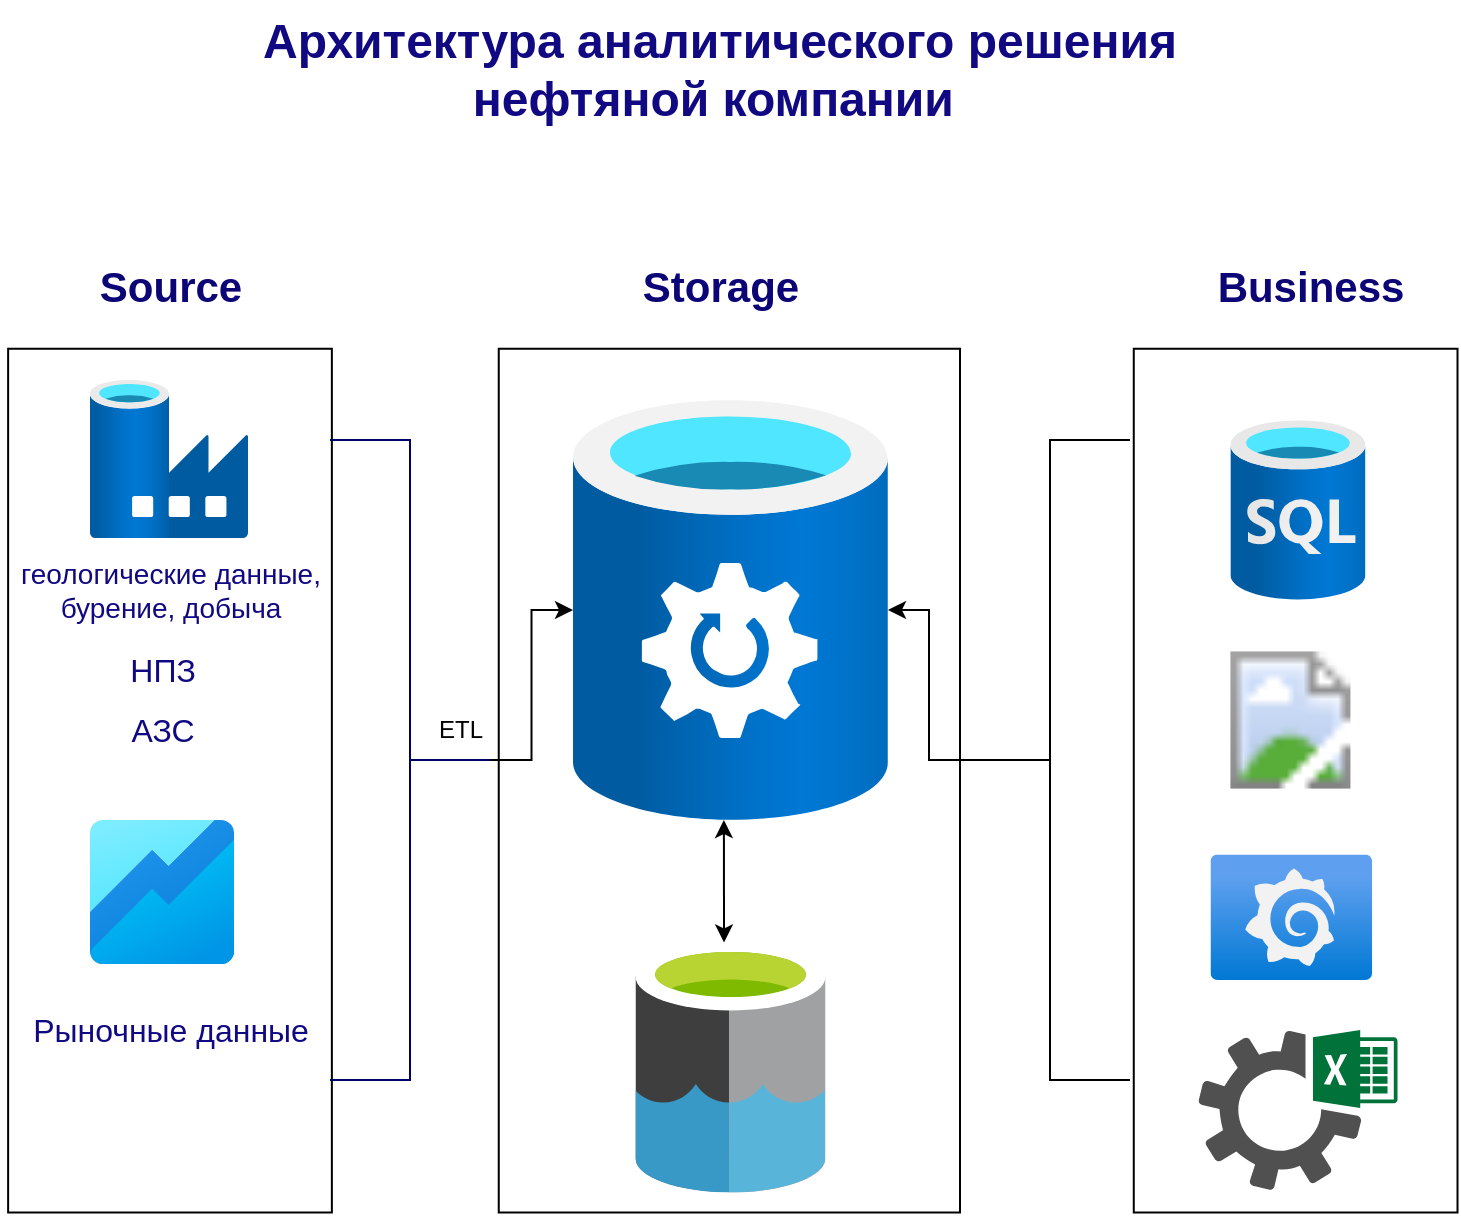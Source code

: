 <mxfile version="26.0.4">
  <diagram name="Страница — 1" id="6tCrQbSIe1BAK99NylLT">
    <mxGraphModel dx="1475" dy="844" grid="1" gridSize="10" guides="1" tooltips="1" connect="1" arrows="1" fold="1" page="1" pageScale="1" pageWidth="827" pageHeight="1169" math="0" shadow="0">
      <root>
        <mxCell id="0" />
        <mxCell id="1" parent="0" />
        <mxCell id="ufAHFsf4ZeUtqPQFCs-o-25" value="" style="verticalLabelPosition=bottom;verticalAlign=top;html=1;shape=mxgraph.basic.rect;fillColor2=none;strokeWidth=1;size=20;indent=5;fillColor=none;rotation=90;" vertex="1" parent="1">
          <mxGeometry x="183.75" y="305" width="431.88" height="230.63" as="geometry" />
        </mxCell>
        <mxCell id="ufAHFsf4ZeUtqPQFCs-o-24" value="" style="verticalLabelPosition=bottom;verticalAlign=top;html=1;shape=mxgraph.basic.rect;fillColor2=none;strokeWidth=1;size=20;indent=5;fillColor=none;rotation=90;" vertex="1" parent="1">
          <mxGeometry x="-95.94" y="339.38" width="431.88" height="161.87" as="geometry" />
        </mxCell>
        <mxCell id="ufAHFsf4ZeUtqPQFCs-o-7" value="&lt;font&gt;Source&lt;/font&gt;" style="text;html=1;align=center;verticalAlign=middle;resizable=0;points=[];autosize=1;strokeColor=none;fillColor=none;fontStyle=1;fontColor=light-dark(#0c0576, #ededed);fontSize=21;" vertex="1" parent="1">
          <mxGeometry x="75" y="153" width="90" height="40" as="geometry" />
        </mxCell>
        <mxCell id="ufAHFsf4ZeUtqPQFCs-o-8" value="&lt;span style=&quot;text-wrap: wrap;&quot;&gt;Storage&lt;/span&gt;" style="text;html=1;align=center;verticalAlign=middle;resizable=0;points=[];autosize=1;strokeColor=none;fillColor=none;fontStyle=1;fontColor=light-dark(#0c0576, #ededed);fontSize=21;" vertex="1" parent="1">
          <mxGeometry x="345" y="153" width="100" height="40" as="geometry" />
        </mxCell>
        <mxCell id="ufAHFsf4ZeUtqPQFCs-o-9" value="&lt;span style=&quot;text-wrap: wrap;&quot;&gt;Business&lt;/span&gt;" style="text;html=1;align=center;verticalAlign=middle;resizable=0;points=[];autosize=1;strokeColor=none;fillColor=none;fontStyle=1;fontColor=light-dark(#0c0576, #ededed);fontSize=21;" vertex="1" parent="1">
          <mxGeometry x="635" y="153" width="110" height="40" as="geometry" />
        </mxCell>
        <mxCell id="ufAHFsf4ZeUtqPQFCs-o-11" value="&lt;h1 style=&quot;margin-top: 0px;&quot;&gt;Архитектура аналитического решения нефтяной компании&amp;nbsp;&lt;/h1&gt;" style="text;html=1;whiteSpace=wrap;overflow=hidden;rounded=0;align=center;fontColor=light-dark(#110981, #ededed);" vertex="1" parent="1">
          <mxGeometry x="160" y="30" width="470" height="70" as="geometry" />
        </mxCell>
        <mxCell id="ufAHFsf4ZeUtqPQFCs-o-14" value="" style="image;aspect=fixed;html=1;points=[];align=center;fontSize=12;image=img/lib/azure2/storage/StorSimple_Data_Managers.svg;" vertex="1" parent="1">
          <mxGeometry x="321.5" y="230" width="157.5" height="210" as="geometry" />
        </mxCell>
        <mxCell id="ufAHFsf4ZeUtqPQFCs-o-15" value="" style="image;aspect=fixed;html=1;points=[];align=center;fontSize=12;image=img/lib/azure2/preview/Time_Series_Data_Sets.svg;" vertex="1" parent="1">
          <mxGeometry x="650.22" y="240" width="67.5" height="90" as="geometry" />
        </mxCell>
        <mxCell id="ufAHFsf4ZeUtqPQFCs-o-16" value="" style="image;aspect=fixed;html=1;points=[];align=center;fontSize=12;image=img/lib/azure2/power_platform/PowerBI.svg;" vertex="1" parent="1">
          <mxGeometry x="650.22" y="350" width="60" height="80" as="geometry" />
        </mxCell>
        <mxCell id="ufAHFsf4ZeUtqPQFCs-o-17" value="" style="image;aspect=fixed;html=1;points=[];align=center;fontSize=12;image=img/lib/azure2/databases/Data_Factory.svg;" vertex="1" parent="1">
          <mxGeometry x="80" y="220" width="79" height="79" as="geometry" />
        </mxCell>
        <mxCell id="ufAHFsf4ZeUtqPQFCs-o-18" value="" style="image;aspect=fixed;html=1;points=[];align=center;fontSize=12;image=img/lib/azure2/preview/Azure_Workbooks.svg;" vertex="1" parent="1">
          <mxGeometry x="80" y="440" width="72" height="72" as="geometry" />
        </mxCell>
        <mxCell id="ufAHFsf4ZeUtqPQFCs-o-20" value="" style="image;aspect=fixed;html=1;points=[];align=center;fontSize=12;image=img/lib/azure2/other/Grafana.svg;" vertex="1" parent="1">
          <mxGeometry x="640.22" y="457.2" width="80.88" height="62.8" as="geometry" />
        </mxCell>
        <mxCell id="ufAHFsf4ZeUtqPQFCs-o-21" value="" style="sketch=0;pointerEvents=1;shadow=0;dashed=0;html=1;strokeColor=none;fillColor=#505050;labelPosition=center;verticalLabelPosition=bottom;verticalAlign=top;outlineConnect=0;align=center;shape=mxgraph.office.services.excel_services;" vertex="1" parent="1">
          <mxGeometry x="634.19" y="545" width="99.56" height="80" as="geometry" />
        </mxCell>
        <mxCell id="ufAHFsf4ZeUtqPQFCs-o-23" value="" style="verticalLabelPosition=bottom;verticalAlign=top;html=1;shape=mxgraph.basic.rect;fillColor2=none;strokeWidth=1;size=20;indent=5;fillColor=none;rotation=90;" vertex="1" parent="1">
          <mxGeometry x="466.88" y="339.38" width="431.88" height="161.87" as="geometry" />
        </mxCell>
        <mxCell id="ufAHFsf4ZeUtqPQFCs-o-26" value="" style="image;sketch=0;aspect=fixed;html=1;points=[];align=center;fontSize=12;image=img/lib/mscae/Data_Lake.svg;" vertex="1" parent="1">
          <mxGeometry x="352.75" y="501.25" width="95" height="125" as="geometry" />
        </mxCell>
        <mxCell id="ufAHFsf4ZeUtqPQFCs-o-27" value="геологические данные,&lt;div&gt;бурение, добыча&lt;/div&gt;" style="text;html=1;align=center;verticalAlign=middle;resizable=0;points=[];autosize=1;strokeColor=none;fillColor=none;strokeWidth=2;fontSize=14;fontStyle=0;fontColor=light-dark(#110981, #ededed);" vertex="1" parent="1">
          <mxGeometry x="35" y="300" width="170" height="50" as="geometry" />
        </mxCell>
        <mxCell id="ufAHFsf4ZeUtqPQFCs-o-28" value="НПЗ" style="text;html=1;align=center;verticalAlign=middle;resizable=0;points=[];autosize=1;strokeColor=none;fillColor=none;strokeWidth=2;fontSize=16;fontStyle=0;fontColor=light-dark(#110981, #ededed);" vertex="1" parent="1">
          <mxGeometry x="86" y="350" width="60" height="30" as="geometry" />
        </mxCell>
        <mxCell id="ufAHFsf4ZeUtqPQFCs-o-29" value="АЗС" style="text;html=1;align=center;verticalAlign=middle;resizable=0;points=[];autosize=1;strokeColor=none;fillColor=none;strokeWidth=2;fontSize=16;fontStyle=0;fontColor=light-dark(#110981, #ededed);" vertex="1" parent="1">
          <mxGeometry x="86" y="380" width="60" height="30" as="geometry" />
        </mxCell>
        <mxCell id="ufAHFsf4ZeUtqPQFCs-o-30" value="Рыночные данные" style="text;html=1;align=center;verticalAlign=middle;resizable=0;points=[];autosize=1;strokeColor=none;fillColor=none;strokeWidth=2;fontSize=16;fontStyle=0;fontColor=light-dark(#110981, #ededed);" vertex="1" parent="1">
          <mxGeometry x="40" y="530" width="160" height="30" as="geometry" />
        </mxCell>
        <mxCell id="ufAHFsf4ZeUtqPQFCs-o-38" value="" style="edgeStyle=orthogonalEdgeStyle;rounded=0;orthogonalLoop=1;jettySize=auto;html=1;" edge="1" parent="1" source="ufAHFsf4ZeUtqPQFCs-o-33" target="ufAHFsf4ZeUtqPQFCs-o-14">
          <mxGeometry relative="1" as="geometry" />
        </mxCell>
        <mxCell id="ufAHFsf4ZeUtqPQFCs-o-33" value="" style="strokeWidth=1;html=1;shape=mxgraph.flowchart.annotation_2;align=left;labelPosition=right;pointerEvents=1;rotation=-180;fontColor=light-dark(#0c0576, #ededed);labelBorderColor=light-dark(#050363, #ededed);fontSize=10;strokeColor=#000066;" vertex="1" parent="1">
          <mxGeometry x="200" y="250" width="80" height="320" as="geometry" />
        </mxCell>
        <mxCell id="ufAHFsf4ZeUtqPQFCs-o-35" value="ETL" style="text;html=1;align=center;verticalAlign=middle;resizable=0;points=[];autosize=1;strokeColor=none;fillColor=none;" vertex="1" parent="1">
          <mxGeometry x="240" y="380" width="50" height="30" as="geometry" />
        </mxCell>
        <mxCell id="ufAHFsf4ZeUtqPQFCs-o-39" value="" style="edgeStyle=orthogonalEdgeStyle;rounded=0;orthogonalLoop=1;jettySize=auto;html=1;" edge="1" parent="1" source="ufAHFsf4ZeUtqPQFCs-o-36" target="ufAHFsf4ZeUtqPQFCs-o-14">
          <mxGeometry relative="1" as="geometry" />
        </mxCell>
        <mxCell id="ufAHFsf4ZeUtqPQFCs-o-36" value="" style="strokeWidth=1;html=1;shape=mxgraph.flowchart.annotation_2;align=left;labelPosition=right;pointerEvents=1;" vertex="1" parent="1">
          <mxGeometry x="520" y="250" width="80" height="320" as="geometry" />
        </mxCell>
        <mxCell id="ufAHFsf4ZeUtqPQFCs-o-40" value="" style="endArrow=classic;startArrow=classic;html=1;rounded=0;exitX=0.466;exitY=0;exitDx=0;exitDy=0;exitPerimeter=0;entryX=0.479;entryY=1;entryDx=0;entryDy=0;entryPerimeter=0;" edge="1" parent="1" source="ufAHFsf4ZeUtqPQFCs-o-26" target="ufAHFsf4ZeUtqPQFCs-o-14">
          <mxGeometry width="50" height="50" relative="1" as="geometry">
            <mxPoint x="490" y="450" as="sourcePoint" />
            <mxPoint x="540" y="400" as="targetPoint" />
            <Array as="points" />
          </mxGeometry>
        </mxCell>
      </root>
    </mxGraphModel>
  </diagram>
</mxfile>
